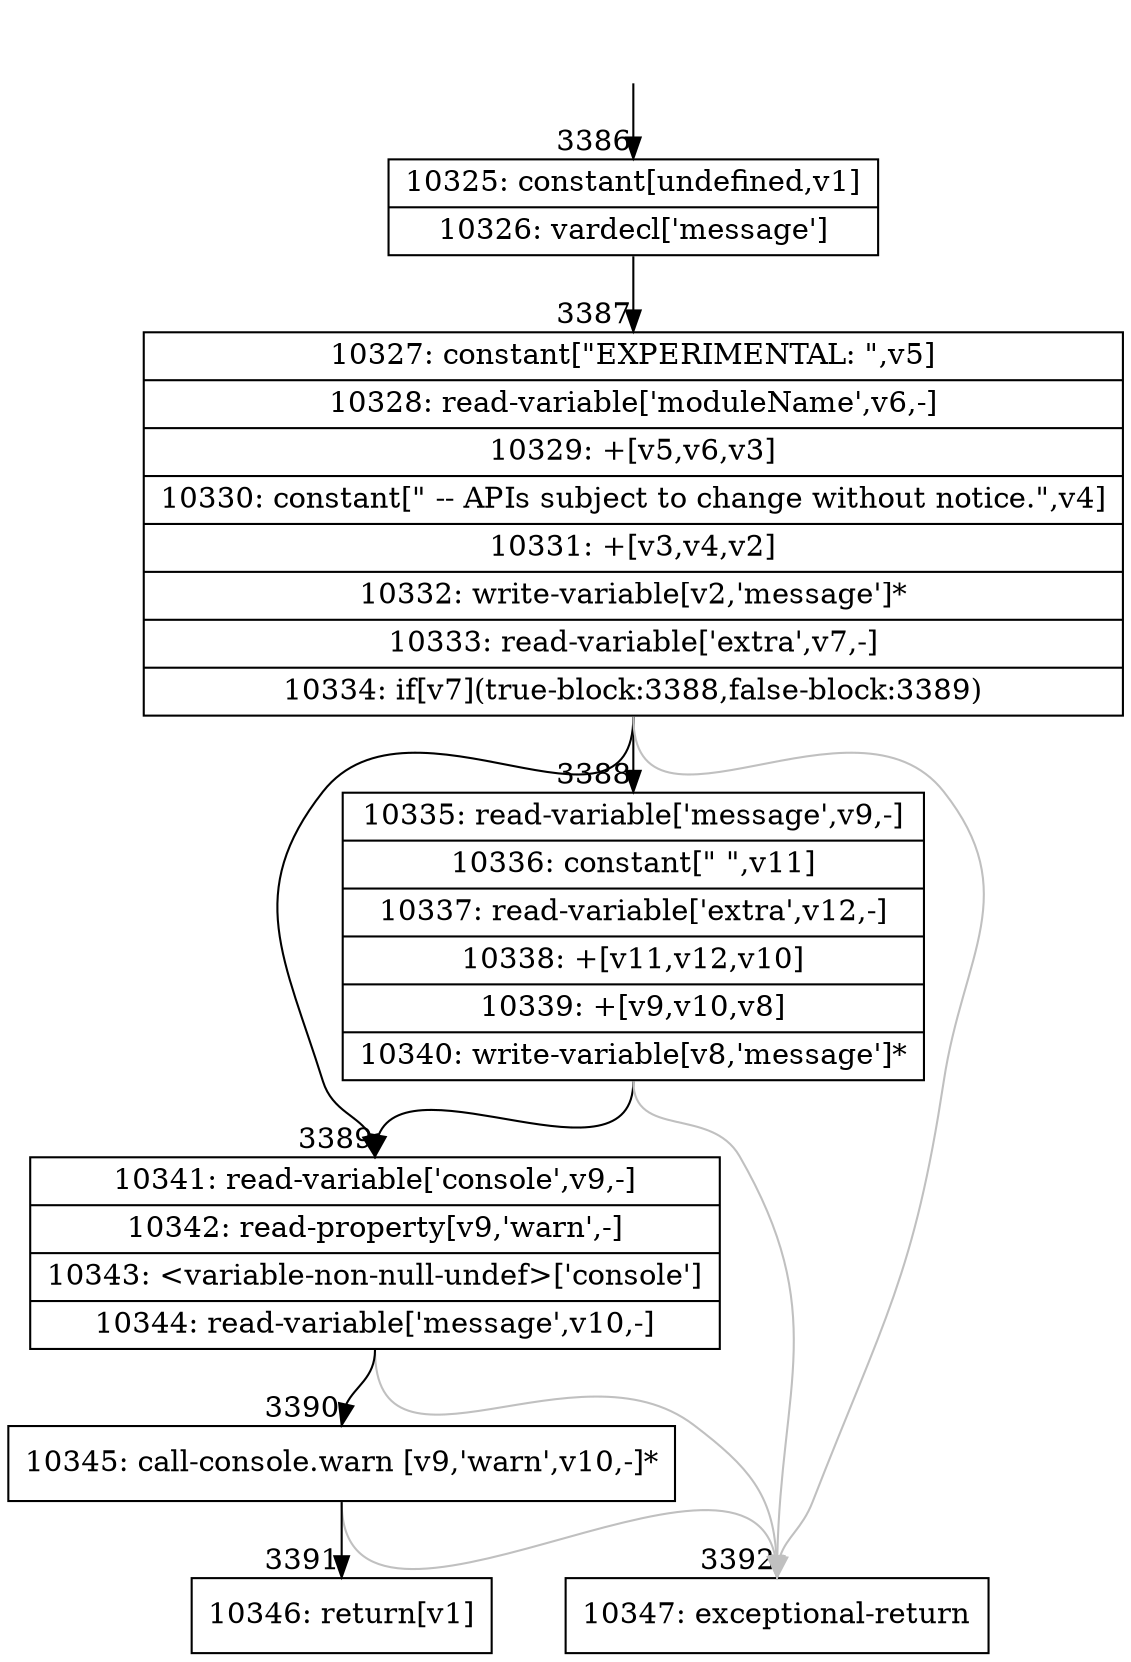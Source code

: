 digraph {
rankdir="TD"
BB_entry227[shape=none,label=""];
BB_entry227 -> BB3386 [tailport=s, headport=n, headlabel="    3386"]
BB3386 [shape=record label="{10325: constant[undefined,v1]|10326: vardecl['message']}" ] 
BB3386 -> BB3387 [tailport=s, headport=n, headlabel="      3387"]
BB3387 [shape=record label="{10327: constant[\"EXPERIMENTAL: \",v5]|10328: read-variable['moduleName',v6,-]|10329: +[v5,v6,v3]|10330: constant[\" -- APIs subject to change without notice.\",v4]|10331: +[v3,v4,v2]|10332: write-variable[v2,'message']*|10333: read-variable['extra',v7,-]|10334: if[v7](true-block:3388,false-block:3389)}" ] 
BB3387 -> BB3388 [tailport=s, headport=n, headlabel="      3388"]
BB3387 -> BB3389 [tailport=s, headport=n, headlabel="      3389"]
BB3387 -> BB3392 [tailport=s, headport=n, color=gray, headlabel="      3392"]
BB3388 [shape=record label="{10335: read-variable['message',v9,-]|10336: constant[\" \",v11]|10337: read-variable['extra',v12,-]|10338: +[v11,v12,v10]|10339: +[v9,v10,v8]|10340: write-variable[v8,'message']*}" ] 
BB3388 -> BB3389 [tailport=s, headport=n]
BB3388 -> BB3392 [tailport=s, headport=n, color=gray]
BB3389 [shape=record label="{10341: read-variable['console',v9,-]|10342: read-property[v9,'warn',-]|10343: \<variable-non-null-undef\>['console']|10344: read-variable['message',v10,-]}" ] 
BB3389 -> BB3390 [tailport=s, headport=n, headlabel="      3390"]
BB3389 -> BB3392 [tailport=s, headport=n, color=gray]
BB3390 [shape=record label="{10345: call-console.warn [v9,'warn',v10,-]*}" ] 
BB3390 -> BB3391 [tailport=s, headport=n, headlabel="      3391"]
BB3390 -> BB3392 [tailport=s, headport=n, color=gray]
BB3391 [shape=record label="{10346: return[v1]}" ] 
BB3392 [shape=record label="{10347: exceptional-return}" ] 
//#$~ 4230
}
